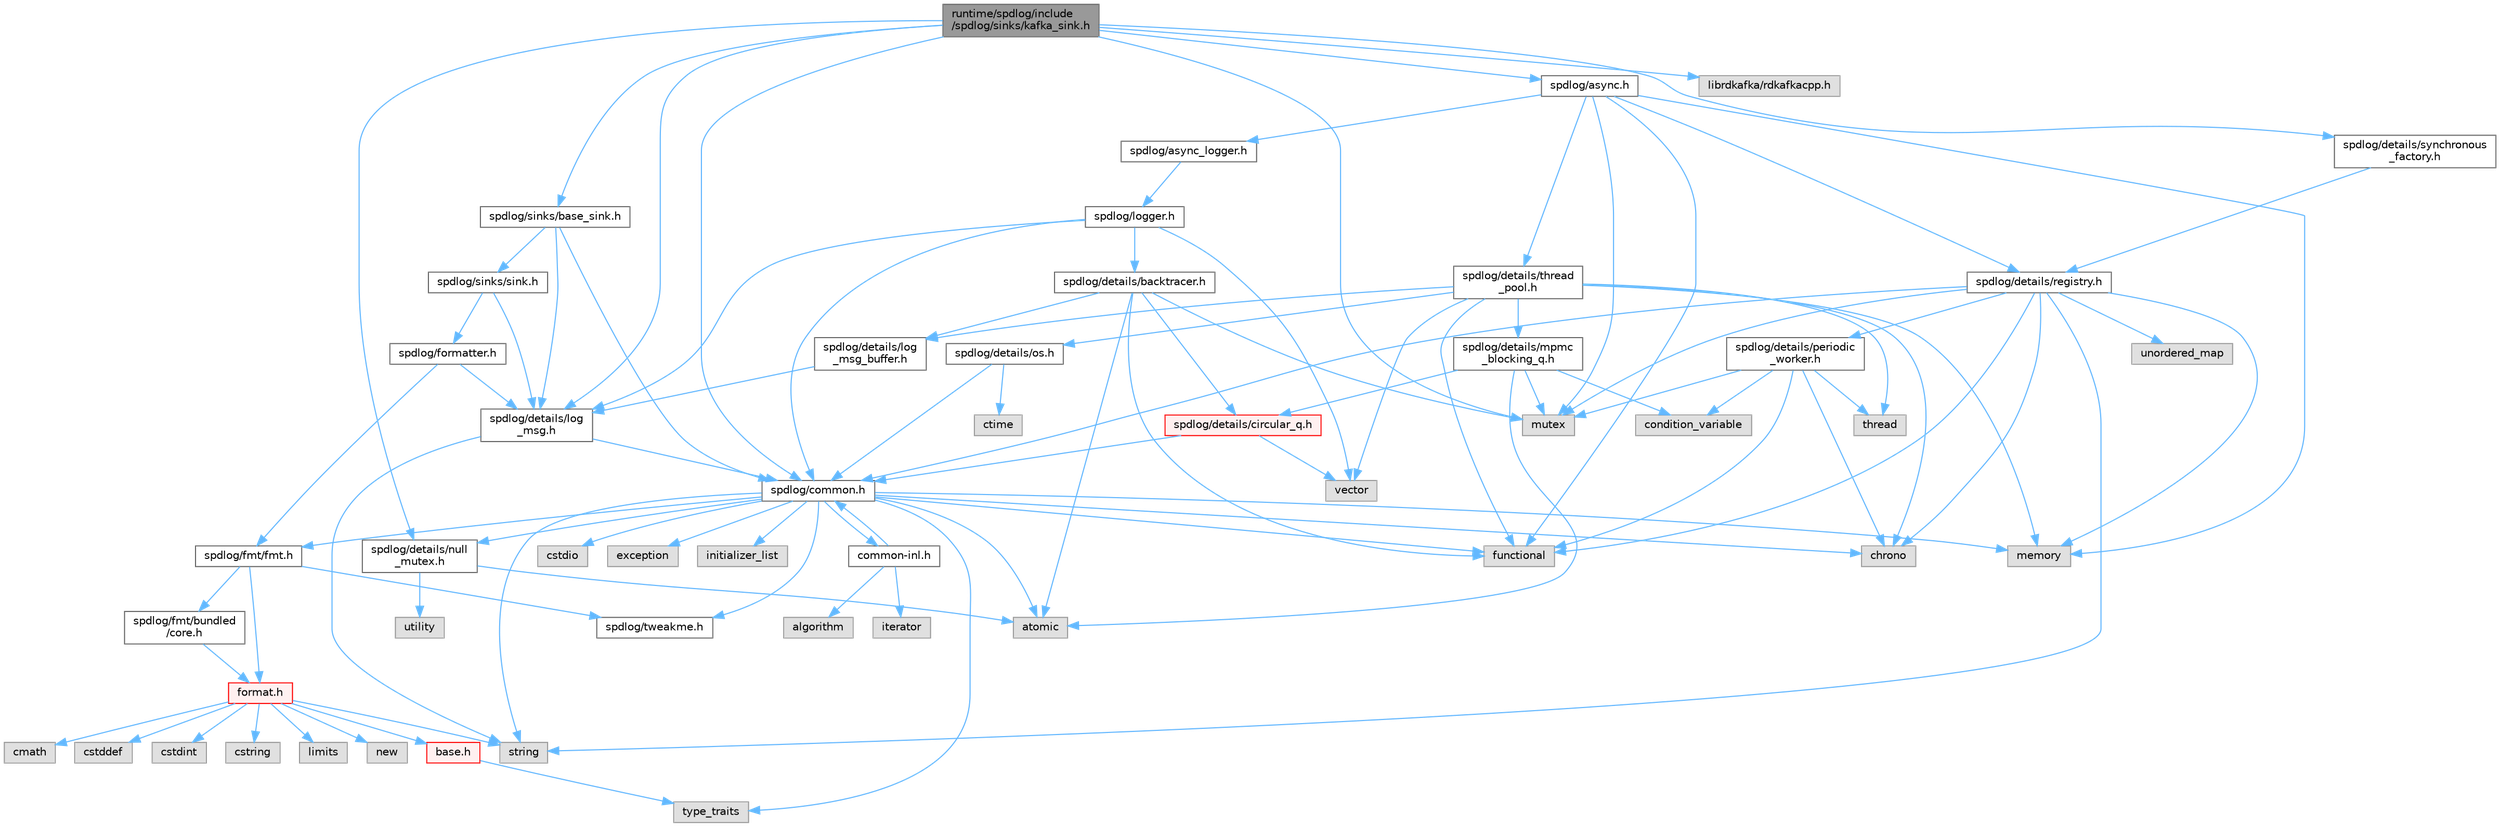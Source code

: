 digraph "runtime/spdlog/include/spdlog/sinks/kafka_sink.h"
{
 // LATEX_PDF_SIZE
  bgcolor="transparent";
  edge [fontname=Helvetica,fontsize=10,labelfontname=Helvetica,labelfontsize=10];
  node [fontname=Helvetica,fontsize=10,shape=box,height=0.2,width=0.4];
  Node1 [id="Node000001",label="runtime/spdlog/include\l/spdlog/sinks/kafka_sink.h",height=0.2,width=0.4,color="gray40", fillcolor="grey60", style="filled", fontcolor="black",tooltip=" "];
  Node1 -> Node2 [id="edge1_Node000001_Node000002",color="steelblue1",style="solid",tooltip=" "];
  Node2 [id="Node000002",label="spdlog/async.h",height=0.2,width=0.4,color="grey40", fillcolor="white", style="filled",URL="$async_8h.html",tooltip=" "];
  Node2 -> Node3 [id="edge2_Node000002_Node000003",color="steelblue1",style="solid",tooltip=" "];
  Node3 [id="Node000003",label="spdlog/async_logger.h",height=0.2,width=0.4,color="grey40", fillcolor="white", style="filled",URL="$async__logger_8h.html",tooltip=" "];
  Node3 -> Node4 [id="edge3_Node000003_Node000004",color="steelblue1",style="solid",tooltip=" "];
  Node4 [id="Node000004",label="spdlog/logger.h",height=0.2,width=0.4,color="grey40", fillcolor="white", style="filled",URL="$logger_8h.html",tooltip=" "];
  Node4 -> Node5 [id="edge4_Node000004_Node000005",color="steelblue1",style="solid",tooltip=" "];
  Node5 [id="Node000005",label="spdlog/common.h",height=0.2,width=0.4,color="grey40", fillcolor="white", style="filled",URL="$common_8h.html",tooltip=" "];
  Node5 -> Node6 [id="edge5_Node000005_Node000006",color="steelblue1",style="solid",tooltip=" "];
  Node6 [id="Node000006",label="spdlog/details/null\l_mutex.h",height=0.2,width=0.4,color="grey40", fillcolor="white", style="filled",URL="$null__mutex_8h.html",tooltip=" "];
  Node6 -> Node7 [id="edge6_Node000006_Node000007",color="steelblue1",style="solid",tooltip=" "];
  Node7 [id="Node000007",label="atomic",height=0.2,width=0.4,color="grey60", fillcolor="#E0E0E0", style="filled",tooltip=" "];
  Node6 -> Node8 [id="edge7_Node000006_Node000008",color="steelblue1",style="solid",tooltip=" "];
  Node8 [id="Node000008",label="utility",height=0.2,width=0.4,color="grey60", fillcolor="#E0E0E0", style="filled",tooltip=" "];
  Node5 -> Node9 [id="edge8_Node000005_Node000009",color="steelblue1",style="solid",tooltip=" "];
  Node9 [id="Node000009",label="spdlog/tweakme.h",height=0.2,width=0.4,color="grey40", fillcolor="white", style="filled",URL="$tweakme_8h.html",tooltip=" "];
  Node5 -> Node7 [id="edge9_Node000005_Node000007",color="steelblue1",style="solid",tooltip=" "];
  Node5 -> Node10 [id="edge10_Node000005_Node000010",color="steelblue1",style="solid",tooltip=" "];
  Node10 [id="Node000010",label="chrono",height=0.2,width=0.4,color="grey60", fillcolor="#E0E0E0", style="filled",tooltip=" "];
  Node5 -> Node11 [id="edge11_Node000005_Node000011",color="steelblue1",style="solid",tooltip=" "];
  Node11 [id="Node000011",label="cstdio",height=0.2,width=0.4,color="grey60", fillcolor="#E0E0E0", style="filled",tooltip=" "];
  Node5 -> Node12 [id="edge12_Node000005_Node000012",color="steelblue1",style="solid",tooltip=" "];
  Node12 [id="Node000012",label="exception",height=0.2,width=0.4,color="grey60", fillcolor="#E0E0E0", style="filled",tooltip=" "];
  Node5 -> Node13 [id="edge13_Node000005_Node000013",color="steelblue1",style="solid",tooltip=" "];
  Node13 [id="Node000013",label="functional",height=0.2,width=0.4,color="grey60", fillcolor="#E0E0E0", style="filled",tooltip=" "];
  Node5 -> Node14 [id="edge14_Node000005_Node000014",color="steelblue1",style="solid",tooltip=" "];
  Node14 [id="Node000014",label="initializer_list",height=0.2,width=0.4,color="grey60", fillcolor="#E0E0E0", style="filled",tooltip=" "];
  Node5 -> Node15 [id="edge15_Node000005_Node000015",color="steelblue1",style="solid",tooltip=" "];
  Node15 [id="Node000015",label="memory",height=0.2,width=0.4,color="grey60", fillcolor="#E0E0E0", style="filled",tooltip=" "];
  Node5 -> Node16 [id="edge16_Node000005_Node000016",color="steelblue1",style="solid",tooltip=" "];
  Node16 [id="Node000016",label="string",height=0.2,width=0.4,color="grey60", fillcolor="#E0E0E0", style="filled",tooltip=" "];
  Node5 -> Node17 [id="edge17_Node000005_Node000017",color="steelblue1",style="solid",tooltip=" "];
  Node17 [id="Node000017",label="type_traits",height=0.2,width=0.4,color="grey60", fillcolor="#E0E0E0", style="filled",tooltip=" "];
  Node5 -> Node18 [id="edge18_Node000005_Node000018",color="steelblue1",style="solid",tooltip=" "];
  Node18 [id="Node000018",label="spdlog/fmt/fmt.h",height=0.2,width=0.4,color="grey40", fillcolor="white", style="filled",URL="$fmt_8h.html",tooltip=" "];
  Node18 -> Node9 [id="edge19_Node000018_Node000009",color="steelblue1",style="solid",tooltip=" "];
  Node18 -> Node19 [id="edge20_Node000018_Node000019",color="steelblue1",style="solid",tooltip=" "];
  Node19 [id="Node000019",label="spdlog/fmt/bundled\l/core.h",height=0.2,width=0.4,color="grey40", fillcolor="white", style="filled",URL="$core_8h.html",tooltip=" "];
  Node19 -> Node20 [id="edge21_Node000019_Node000020",color="steelblue1",style="solid",tooltip=" "];
  Node20 [id="Node000020",label="format.h",height=0.2,width=0.4,color="red", fillcolor="#FFF0F0", style="filled",URL="$spdlog_2include_2spdlog_2fmt_2bundled_2format_8h.html",tooltip=" "];
  Node20 -> Node21 [id="edge22_Node000020_Node000021",color="steelblue1",style="solid",tooltip=" "];
  Node21 [id="Node000021",label="base.h",height=0.2,width=0.4,color="red", fillcolor="#FFF0F0", style="filled",URL="$base_8h.html",tooltip=" "];
  Node21 -> Node17 [id="edge23_Node000021_Node000017",color="steelblue1",style="solid",tooltip=" "];
  Node20 -> Node168 [id="edge24_Node000020_Node000168",color="steelblue1",style="solid",tooltip=" "];
  Node168 [id="Node000168",label="cmath",height=0.2,width=0.4,color="grey60", fillcolor="#E0E0E0", style="filled",tooltip=" "];
  Node20 -> Node27 [id="edge25_Node000020_Node000027",color="steelblue1",style="solid",tooltip=" "];
  Node27 [id="Node000027",label="cstddef",height=0.2,width=0.4,color="grey60", fillcolor="#E0E0E0", style="filled",tooltip=" "];
  Node20 -> Node28 [id="edge26_Node000020_Node000028",color="steelblue1",style="solid",tooltip=" "];
  Node28 [id="Node000028",label="cstdint",height=0.2,width=0.4,color="grey60", fillcolor="#E0E0E0", style="filled",tooltip=" "];
  Node20 -> Node30 [id="edge27_Node000020_Node000030",color="steelblue1",style="solid",tooltip=" "];
  Node30 [id="Node000030",label="cstring",height=0.2,width=0.4,color="grey60", fillcolor="#E0E0E0", style="filled",tooltip=" "];
  Node20 -> Node169 [id="edge28_Node000020_Node000169",color="steelblue1",style="solid",tooltip=" "];
  Node169 [id="Node000169",label="limits",height=0.2,width=0.4,color="grey60", fillcolor="#E0E0E0", style="filled",tooltip=" "];
  Node20 -> Node66 [id="edge29_Node000020_Node000066",color="steelblue1",style="solid",tooltip=" "];
  Node66 [id="Node000066",label="new",height=0.2,width=0.4,color="grey60", fillcolor="#E0E0E0", style="filled",tooltip=" "];
  Node20 -> Node16 [id="edge30_Node000020_Node000016",color="steelblue1",style="solid",tooltip=" "];
  Node18 -> Node20 [id="edge31_Node000018_Node000020",color="steelblue1",style="solid",tooltip=" "];
  Node5 -> Node177 [id="edge32_Node000005_Node000177",color="steelblue1",style="solid",tooltip=" "];
  Node177 [id="Node000177",label="common-inl.h",height=0.2,width=0.4,color="grey40", fillcolor="white", style="filled",URL="$common-inl_8h.html",tooltip=" "];
  Node177 -> Node5 [id="edge33_Node000177_Node000005",color="steelblue1",style="solid",tooltip=" "];
  Node177 -> Node173 [id="edge34_Node000177_Node000173",color="steelblue1",style="solid",tooltip=" "];
  Node173 [id="Node000173",label="algorithm",height=0.2,width=0.4,color="grey60", fillcolor="#E0E0E0", style="filled",tooltip=" "];
  Node177 -> Node178 [id="edge35_Node000177_Node000178",color="steelblue1",style="solid",tooltip=" "];
  Node178 [id="Node000178",label="iterator",height=0.2,width=0.4,color="grey60", fillcolor="#E0E0E0", style="filled",tooltip=" "];
  Node4 -> Node179 [id="edge36_Node000004_Node000179",color="steelblue1",style="solid",tooltip=" "];
  Node179 [id="Node000179",label="spdlog/details/backtracer.h",height=0.2,width=0.4,color="grey40", fillcolor="white", style="filled",URL="$backtracer_8h.html",tooltip=" "];
  Node179 -> Node180 [id="edge37_Node000179_Node000180",color="steelblue1",style="solid",tooltip=" "];
  Node180 [id="Node000180",label="spdlog/details/circular_q.h",height=0.2,width=0.4,color="red", fillcolor="#FFF0F0", style="filled",URL="$circular__q_8h.html",tooltip=" "];
  Node180 -> Node181 [id="edge38_Node000180_Node000181",color="steelblue1",style="solid",tooltip=" "];
  Node181 [id="Node000181",label="vector",height=0.2,width=0.4,color="grey60", fillcolor="#E0E0E0", style="filled",tooltip=" "];
  Node180 -> Node5 [id="edge39_Node000180_Node000005",color="steelblue1",style="solid",tooltip=" "];
  Node179 -> Node182 [id="edge40_Node000179_Node000182",color="steelblue1",style="solid",tooltip=" "];
  Node182 [id="Node000182",label="spdlog/details/log\l_msg_buffer.h",height=0.2,width=0.4,color="grey40", fillcolor="white", style="filled",URL="$log__msg__buffer_8h.html",tooltip=" "];
  Node182 -> Node183 [id="edge41_Node000182_Node000183",color="steelblue1",style="solid",tooltip=" "];
  Node183 [id="Node000183",label="spdlog/details/log\l_msg.h",height=0.2,width=0.4,color="grey40", fillcolor="white", style="filled",URL="$log__msg_8h.html",tooltip=" "];
  Node183 -> Node5 [id="edge42_Node000183_Node000005",color="steelblue1",style="solid",tooltip=" "];
  Node183 -> Node16 [id="edge43_Node000183_Node000016",color="steelblue1",style="solid",tooltip=" "];
  Node179 -> Node7 [id="edge44_Node000179_Node000007",color="steelblue1",style="solid",tooltip=" "];
  Node179 -> Node13 [id="edge45_Node000179_Node000013",color="steelblue1",style="solid",tooltip=" "];
  Node179 -> Node184 [id="edge46_Node000179_Node000184",color="steelblue1",style="solid",tooltip=" "];
  Node184 [id="Node000184",label="mutex",height=0.2,width=0.4,color="grey60", fillcolor="#E0E0E0", style="filled",tooltip=" "];
  Node4 -> Node183 [id="edge47_Node000004_Node000183",color="steelblue1",style="solid",tooltip=" "];
  Node4 -> Node181 [id="edge48_Node000004_Node000181",color="steelblue1",style="solid",tooltip=" "];
  Node2 -> Node185 [id="edge49_Node000002_Node000185",color="steelblue1",style="solid",tooltip=" "];
  Node185 [id="Node000185",label="spdlog/details/registry.h",height=0.2,width=0.4,color="grey40", fillcolor="white", style="filled",URL="$registry_8h.html",tooltip=" "];
  Node185 -> Node5 [id="edge50_Node000185_Node000005",color="steelblue1",style="solid",tooltip=" "];
  Node185 -> Node186 [id="edge51_Node000185_Node000186",color="steelblue1",style="solid",tooltip=" "];
  Node186 [id="Node000186",label="spdlog/details/periodic\l_worker.h",height=0.2,width=0.4,color="grey40", fillcolor="white", style="filled",URL="$periodic__worker_8h.html",tooltip=" "];
  Node186 -> Node10 [id="edge52_Node000186_Node000010",color="steelblue1",style="solid",tooltip=" "];
  Node186 -> Node187 [id="edge53_Node000186_Node000187",color="steelblue1",style="solid",tooltip=" "];
  Node187 [id="Node000187",label="condition_variable",height=0.2,width=0.4,color="grey60", fillcolor="#E0E0E0", style="filled",tooltip=" "];
  Node186 -> Node13 [id="edge54_Node000186_Node000013",color="steelblue1",style="solid",tooltip=" "];
  Node186 -> Node184 [id="edge55_Node000186_Node000184",color="steelblue1",style="solid",tooltip=" "];
  Node186 -> Node188 [id="edge56_Node000186_Node000188",color="steelblue1",style="solid",tooltip=" "];
  Node188 [id="Node000188",label="thread",height=0.2,width=0.4,color="grey60", fillcolor="#E0E0E0", style="filled",tooltip=" "];
  Node185 -> Node10 [id="edge57_Node000185_Node000010",color="steelblue1",style="solid",tooltip=" "];
  Node185 -> Node13 [id="edge58_Node000185_Node000013",color="steelblue1",style="solid",tooltip=" "];
  Node185 -> Node15 [id="edge59_Node000185_Node000015",color="steelblue1",style="solid",tooltip=" "];
  Node185 -> Node184 [id="edge60_Node000185_Node000184",color="steelblue1",style="solid",tooltip=" "];
  Node185 -> Node16 [id="edge61_Node000185_Node000016",color="steelblue1",style="solid",tooltip=" "];
  Node185 -> Node189 [id="edge62_Node000185_Node000189",color="steelblue1",style="solid",tooltip=" "];
  Node189 [id="Node000189",label="unordered_map",height=0.2,width=0.4,color="grey60", fillcolor="#E0E0E0", style="filled",tooltip=" "];
  Node2 -> Node190 [id="edge63_Node000002_Node000190",color="steelblue1",style="solid",tooltip=" "];
  Node190 [id="Node000190",label="spdlog/details/thread\l_pool.h",height=0.2,width=0.4,color="grey40", fillcolor="white", style="filled",URL="$thread__pool_8h.html",tooltip=" "];
  Node190 -> Node182 [id="edge64_Node000190_Node000182",color="steelblue1",style="solid",tooltip=" "];
  Node190 -> Node191 [id="edge65_Node000190_Node000191",color="steelblue1",style="solid",tooltip=" "];
  Node191 [id="Node000191",label="spdlog/details/mpmc\l_blocking_q.h",height=0.2,width=0.4,color="grey40", fillcolor="white", style="filled",URL="$mpmc__blocking__q_8h.html",tooltip=" "];
  Node191 -> Node180 [id="edge66_Node000191_Node000180",color="steelblue1",style="solid",tooltip=" "];
  Node191 -> Node7 [id="edge67_Node000191_Node000007",color="steelblue1",style="solid",tooltip=" "];
  Node191 -> Node187 [id="edge68_Node000191_Node000187",color="steelblue1",style="solid",tooltip=" "];
  Node191 -> Node184 [id="edge69_Node000191_Node000184",color="steelblue1",style="solid",tooltip=" "];
  Node190 -> Node192 [id="edge70_Node000190_Node000192",color="steelblue1",style="solid",tooltip=" "];
  Node192 [id="Node000192",label="spdlog/details/os.h",height=0.2,width=0.4,color="grey40", fillcolor="white", style="filled",URL="$details_2os_8h.html",tooltip=" "];
  Node192 -> Node193 [id="edge71_Node000192_Node000193",color="steelblue1",style="solid",tooltip=" "];
  Node193 [id="Node000193",label="ctime",height=0.2,width=0.4,color="grey60", fillcolor="#E0E0E0", style="filled",tooltip=" "];
  Node192 -> Node5 [id="edge72_Node000192_Node000005",color="steelblue1",style="solid",tooltip=" "];
  Node190 -> Node10 [id="edge73_Node000190_Node000010",color="steelblue1",style="solid",tooltip=" "];
  Node190 -> Node13 [id="edge74_Node000190_Node000013",color="steelblue1",style="solid",tooltip=" "];
  Node190 -> Node15 [id="edge75_Node000190_Node000015",color="steelblue1",style="solid",tooltip=" "];
  Node190 -> Node188 [id="edge76_Node000190_Node000188",color="steelblue1",style="solid",tooltip=" "];
  Node190 -> Node181 [id="edge77_Node000190_Node000181",color="steelblue1",style="solid",tooltip=" "];
  Node2 -> Node13 [id="edge78_Node000002_Node000013",color="steelblue1",style="solid",tooltip=" "];
  Node2 -> Node15 [id="edge79_Node000002_Node000015",color="steelblue1",style="solid",tooltip=" "];
  Node2 -> Node184 [id="edge80_Node000002_Node000184",color="steelblue1",style="solid",tooltip=" "];
  Node1 -> Node183 [id="edge81_Node000001_Node000183",color="steelblue1",style="solid",tooltip=" "];
  Node1 -> Node6 [id="edge82_Node000001_Node000006",color="steelblue1",style="solid",tooltip=" "];
  Node1 -> Node194 [id="edge83_Node000001_Node000194",color="steelblue1",style="solid",tooltip=" "];
  Node194 [id="Node000194",label="spdlog/details/synchronous\l_factory.h",height=0.2,width=0.4,color="grey40", fillcolor="white", style="filled",URL="$synchronous__factory_8h.html",tooltip=" "];
  Node194 -> Node185 [id="edge84_Node000194_Node000185",color="steelblue1",style="solid",tooltip=" "];
  Node1 -> Node195 [id="edge85_Node000001_Node000195",color="steelblue1",style="solid",tooltip=" "];
  Node195 [id="Node000195",label="spdlog/sinks/base_sink.h",height=0.2,width=0.4,color="grey40", fillcolor="white", style="filled",URL="$base__sink_8h.html",tooltip=" "];
  Node195 -> Node5 [id="edge86_Node000195_Node000005",color="steelblue1",style="solid",tooltip=" "];
  Node195 -> Node183 [id="edge87_Node000195_Node000183",color="steelblue1",style="solid",tooltip=" "];
  Node195 -> Node196 [id="edge88_Node000195_Node000196",color="steelblue1",style="solid",tooltip=" "];
  Node196 [id="Node000196",label="spdlog/sinks/sink.h",height=0.2,width=0.4,color="grey40", fillcolor="white", style="filled",URL="$sink_8h.html",tooltip=" "];
  Node196 -> Node183 [id="edge89_Node000196_Node000183",color="steelblue1",style="solid",tooltip=" "];
  Node196 -> Node197 [id="edge90_Node000196_Node000197",color="steelblue1",style="solid",tooltip=" "];
  Node197 [id="Node000197",label="spdlog/formatter.h",height=0.2,width=0.4,color="grey40", fillcolor="white", style="filled",URL="$formatter_8h.html",tooltip=" "];
  Node197 -> Node183 [id="edge91_Node000197_Node000183",color="steelblue1",style="solid",tooltip=" "];
  Node197 -> Node18 [id="edge92_Node000197_Node000018",color="steelblue1",style="solid",tooltip=" "];
  Node1 -> Node184 [id="edge93_Node000001_Node000184",color="steelblue1",style="solid",tooltip=" "];
  Node1 -> Node5 [id="edge94_Node000001_Node000005",color="steelblue1",style="solid",tooltip=" "];
  Node1 -> Node198 [id="edge95_Node000001_Node000198",color="steelblue1",style="solid",tooltip=" "];
  Node198 [id="Node000198",label="librdkafka/rdkafkacpp.h",height=0.2,width=0.4,color="grey60", fillcolor="#E0E0E0", style="filled",tooltip=" "];
}
